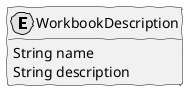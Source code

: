 @startuml  dm.png
skinparam handwritten true
skinparam monochrome true
skinparam packageStyle rect
skinparam defaultFontName FG Virgil
skinparam shadowing false

hide empty methods

class WorkbookDescription << (E,yellow) >> {
	String name
	String description
}

@enduml